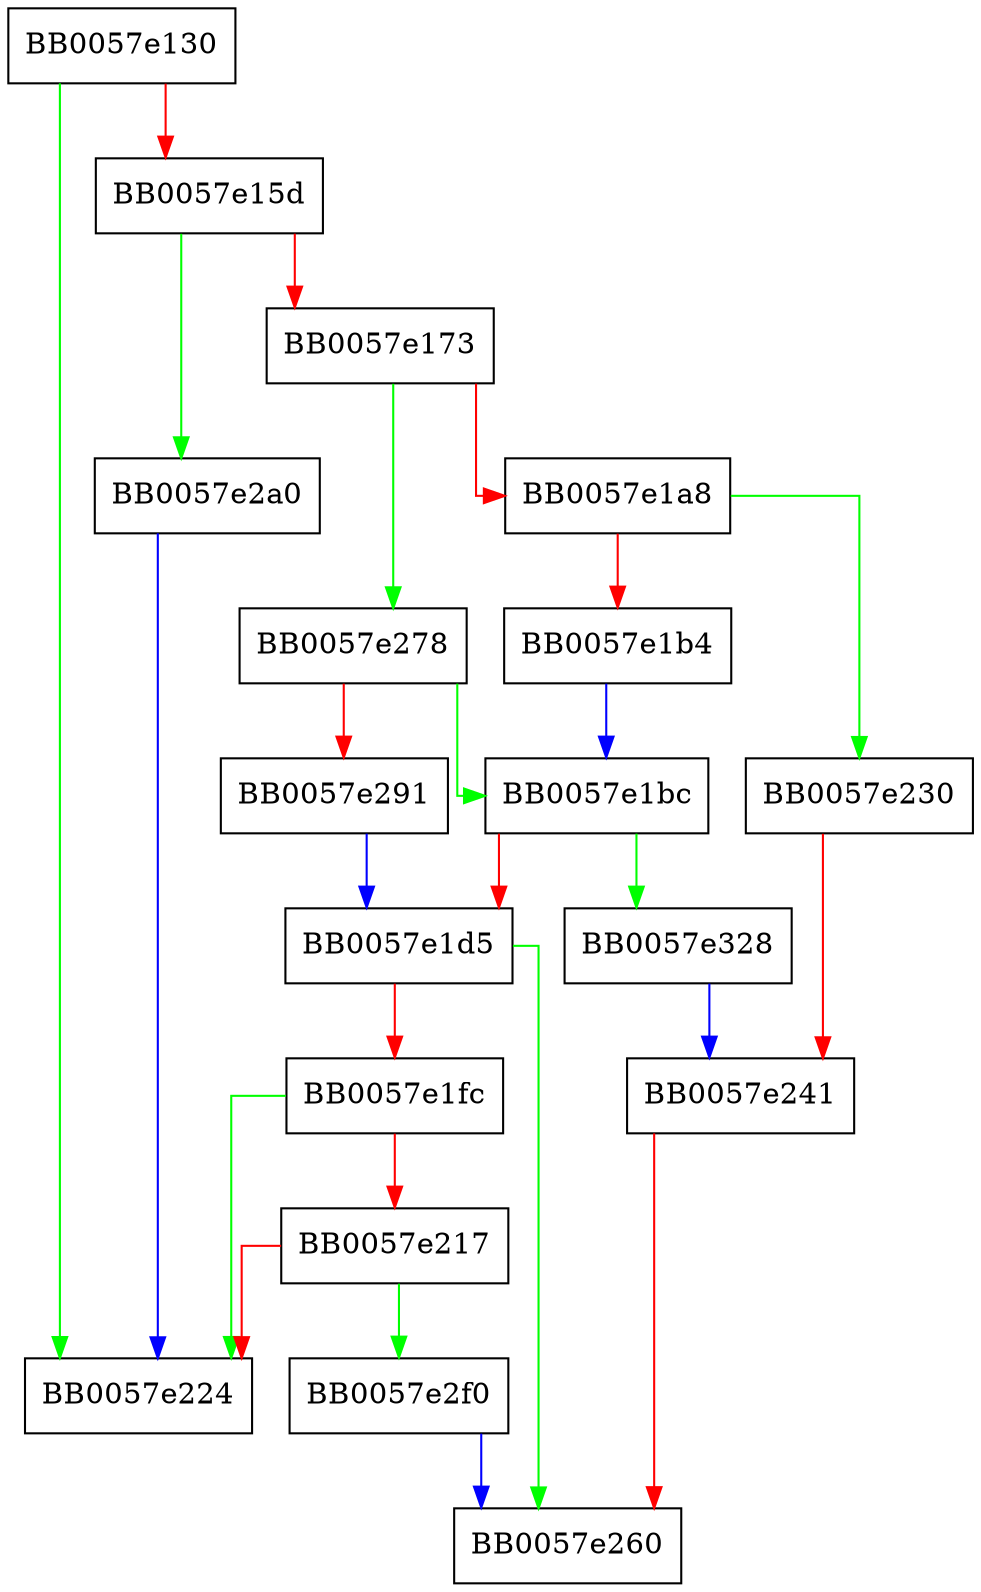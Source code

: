 digraph dsa_new_intern {
  node [shape="box"];
  graph [splines=ortho];
  BB0057e130 -> BB0057e224 [color="green"];
  BB0057e130 -> BB0057e15d [color="red"];
  BB0057e15d -> BB0057e2a0 [color="green"];
  BB0057e15d -> BB0057e173 [color="red"];
  BB0057e173 -> BB0057e278 [color="green"];
  BB0057e173 -> BB0057e1a8 [color="red"];
  BB0057e1a8 -> BB0057e230 [color="green"];
  BB0057e1a8 -> BB0057e1b4 [color="red"];
  BB0057e1b4 -> BB0057e1bc [color="blue"];
  BB0057e1bc -> BB0057e328 [color="green"];
  BB0057e1bc -> BB0057e1d5 [color="red"];
  BB0057e1d5 -> BB0057e260 [color="green"];
  BB0057e1d5 -> BB0057e1fc [color="red"];
  BB0057e1fc -> BB0057e224 [color="green"];
  BB0057e1fc -> BB0057e217 [color="red"];
  BB0057e217 -> BB0057e2f0 [color="green"];
  BB0057e217 -> BB0057e224 [color="red"];
  BB0057e230 -> BB0057e241 [color="red"];
  BB0057e241 -> BB0057e260 [color="red"];
  BB0057e278 -> BB0057e1bc [color="green"];
  BB0057e278 -> BB0057e291 [color="red"];
  BB0057e291 -> BB0057e1d5 [color="blue"];
  BB0057e2a0 -> BB0057e224 [color="blue"];
  BB0057e2f0 -> BB0057e260 [color="blue"];
  BB0057e328 -> BB0057e241 [color="blue"];
}